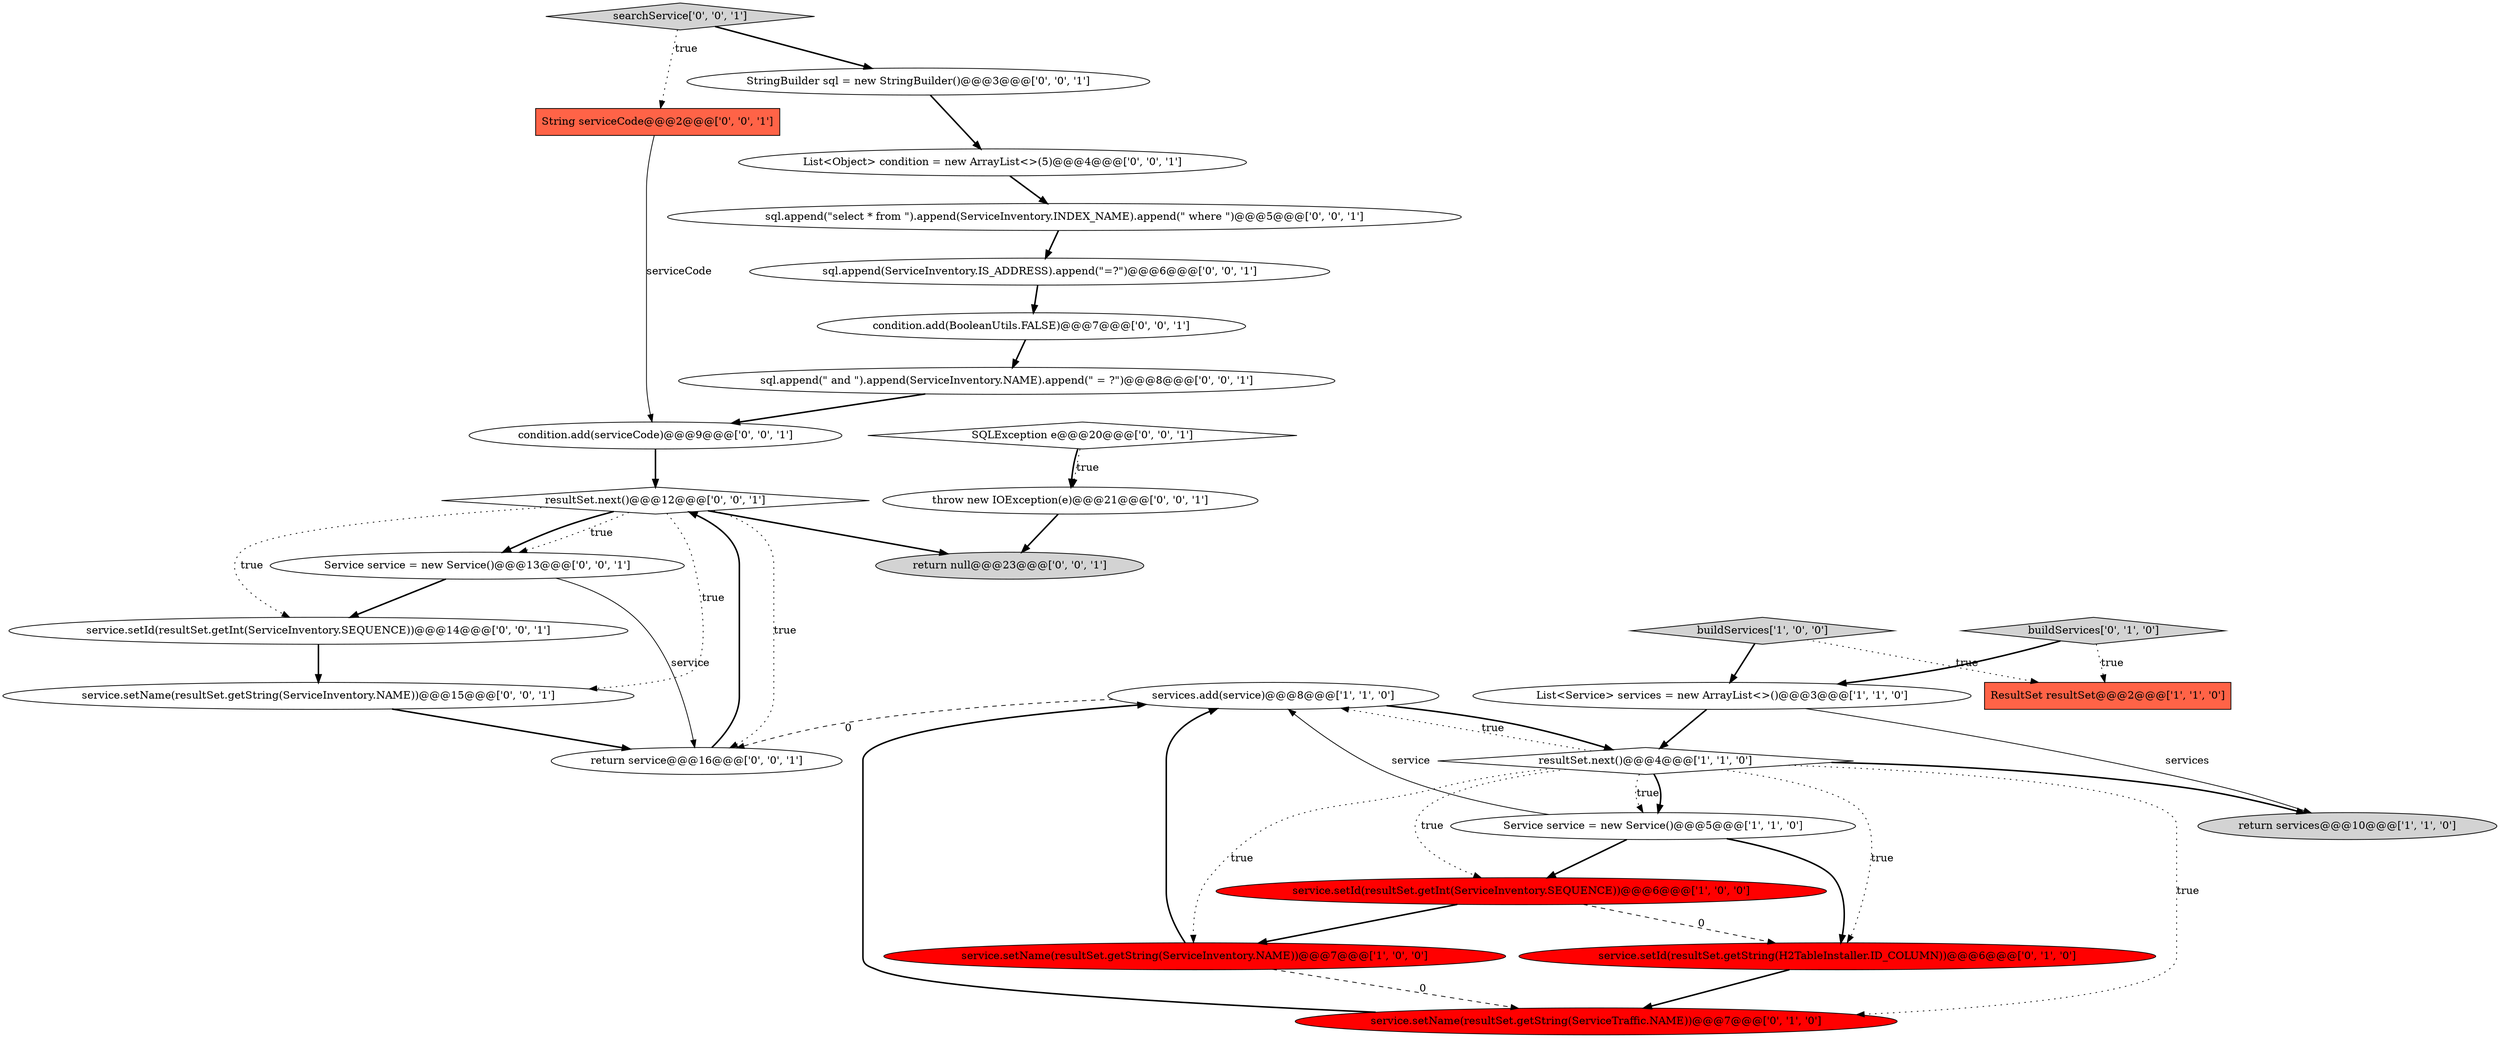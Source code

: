 digraph {
17 [style = filled, label = "throw new IOException(e)@@@21@@@['0', '0', '1']", fillcolor = white, shape = ellipse image = "AAA0AAABBB3BBB"];
2 [style = filled, label = "services.add(service)@@@8@@@['1', '1', '0']", fillcolor = white, shape = ellipse image = "AAA0AAABBB1BBB"];
16 [style = filled, label = "return service@@@16@@@['0', '0', '1']", fillcolor = white, shape = ellipse image = "AAA0AAABBB3BBB"];
14 [style = filled, label = "SQLException e@@@20@@@['0', '0', '1']", fillcolor = white, shape = diamond image = "AAA0AAABBB3BBB"];
7 [style = filled, label = "resultSet.next()@@@4@@@['1', '1', '0']", fillcolor = white, shape = diamond image = "AAA0AAABBB1BBB"];
12 [style = filled, label = "service.setName(resultSet.getString(ServiceInventory.NAME))@@@15@@@['0', '0', '1']", fillcolor = white, shape = ellipse image = "AAA0AAABBB3BBB"];
24 [style = filled, label = "resultSet.next()@@@12@@@['0', '0', '1']", fillcolor = white, shape = diamond image = "AAA0AAABBB3BBB"];
25 [style = filled, label = "searchService['0', '0', '1']", fillcolor = lightgray, shape = diamond image = "AAA0AAABBB3BBB"];
22 [style = filled, label = "return null@@@23@@@['0', '0', '1']", fillcolor = lightgray, shape = ellipse image = "AAA0AAABBB3BBB"];
13 [style = filled, label = "List<Object> condition = new ArrayList<>(5)@@@4@@@['0', '0', '1']", fillcolor = white, shape = ellipse image = "AAA0AAABBB3BBB"];
19 [style = filled, label = "String serviceCode@@@2@@@['0', '0', '1']", fillcolor = tomato, shape = box image = "AAA0AAABBB3BBB"];
1 [style = filled, label = "ResultSet resultSet@@@2@@@['1', '1', '0']", fillcolor = tomato, shape = box image = "AAA0AAABBB1BBB"];
0 [style = filled, label = "buildServices['1', '0', '0']", fillcolor = lightgray, shape = diamond image = "AAA0AAABBB1BBB"];
15 [style = filled, label = "Service service = new Service()@@@13@@@['0', '0', '1']", fillcolor = white, shape = ellipse image = "AAA0AAABBB3BBB"];
10 [style = filled, label = "service.setId(resultSet.getString(H2TableInstaller.ID_COLUMN))@@@6@@@['0', '1', '0']", fillcolor = red, shape = ellipse image = "AAA1AAABBB2BBB"];
26 [style = filled, label = "StringBuilder sql = new StringBuilder()@@@3@@@['0', '0', '1']", fillcolor = white, shape = ellipse image = "AAA0AAABBB3BBB"];
11 [style = filled, label = "buildServices['0', '1', '0']", fillcolor = lightgray, shape = diamond image = "AAA0AAABBB2BBB"];
27 [style = filled, label = "condition.add(BooleanUtils.FALSE)@@@7@@@['0', '0', '1']", fillcolor = white, shape = ellipse image = "AAA0AAABBB3BBB"];
9 [style = filled, label = "service.setName(resultSet.getString(ServiceTraffic.NAME))@@@7@@@['0', '1', '0']", fillcolor = red, shape = ellipse image = "AAA1AAABBB2BBB"];
6 [style = filled, label = "Service service = new Service()@@@5@@@['1', '1', '0']", fillcolor = white, shape = ellipse image = "AAA0AAABBB1BBB"];
3 [style = filled, label = "return services@@@10@@@['1', '1', '0']", fillcolor = lightgray, shape = ellipse image = "AAA0AAABBB1BBB"];
21 [style = filled, label = "sql.append(\" and \").append(ServiceInventory.NAME).append(\" = ?\")@@@8@@@['0', '0', '1']", fillcolor = white, shape = ellipse image = "AAA0AAABBB3BBB"];
23 [style = filled, label = "sql.append(ServiceInventory.IS_ADDRESS).append(\"=?\")@@@6@@@['0', '0', '1']", fillcolor = white, shape = ellipse image = "AAA0AAABBB3BBB"];
18 [style = filled, label = "condition.add(serviceCode)@@@9@@@['0', '0', '1']", fillcolor = white, shape = ellipse image = "AAA0AAABBB3BBB"];
28 [style = filled, label = "sql.append(\"select * from \").append(ServiceInventory.INDEX_NAME).append(\" where \")@@@5@@@['0', '0', '1']", fillcolor = white, shape = ellipse image = "AAA0AAABBB3BBB"];
20 [style = filled, label = "service.setId(resultSet.getInt(ServiceInventory.SEQUENCE))@@@14@@@['0', '0', '1']", fillcolor = white, shape = ellipse image = "AAA0AAABBB3BBB"];
5 [style = filled, label = "List<Service> services = new ArrayList<>()@@@3@@@['1', '1', '0']", fillcolor = white, shape = ellipse image = "AAA0AAABBB1BBB"];
8 [style = filled, label = "service.setName(resultSet.getString(ServiceInventory.NAME))@@@7@@@['1', '0', '0']", fillcolor = red, shape = ellipse image = "AAA1AAABBB1BBB"];
4 [style = filled, label = "service.setId(resultSet.getInt(ServiceInventory.SEQUENCE))@@@6@@@['1', '0', '0']", fillcolor = red, shape = ellipse image = "AAA1AAABBB1BBB"];
7->2 [style = dotted, label="true"];
24->12 [style = dotted, label="true"];
7->6 [style = dotted, label="true"];
18->24 [style = bold, label=""];
7->10 [style = dotted, label="true"];
23->27 [style = bold, label=""];
9->2 [style = bold, label=""];
11->1 [style = dotted, label="true"];
16->24 [style = bold, label=""];
6->2 [style = solid, label="service"];
14->17 [style = bold, label=""];
12->16 [style = bold, label=""];
7->9 [style = dotted, label="true"];
17->22 [style = bold, label=""];
24->22 [style = bold, label=""];
24->16 [style = dotted, label="true"];
21->18 [style = bold, label=""];
7->3 [style = bold, label=""];
26->13 [style = bold, label=""];
8->9 [style = dashed, label="0"];
14->17 [style = dotted, label="true"];
6->4 [style = bold, label=""];
11->5 [style = bold, label=""];
15->16 [style = solid, label="service"];
19->18 [style = solid, label="serviceCode"];
8->2 [style = bold, label=""];
28->23 [style = bold, label=""];
15->20 [style = bold, label=""];
2->16 [style = dashed, label="0"];
6->10 [style = bold, label=""];
5->3 [style = solid, label="services"];
0->1 [style = dotted, label="true"];
7->6 [style = bold, label=""];
20->12 [style = bold, label=""];
25->26 [style = bold, label=""];
7->4 [style = dotted, label="true"];
24->15 [style = dotted, label="true"];
24->20 [style = dotted, label="true"];
5->7 [style = bold, label=""];
4->8 [style = bold, label=""];
10->9 [style = bold, label=""];
2->7 [style = bold, label=""];
4->10 [style = dashed, label="0"];
7->8 [style = dotted, label="true"];
25->19 [style = dotted, label="true"];
27->21 [style = bold, label=""];
0->5 [style = bold, label=""];
13->28 [style = bold, label=""];
24->15 [style = bold, label=""];
}
